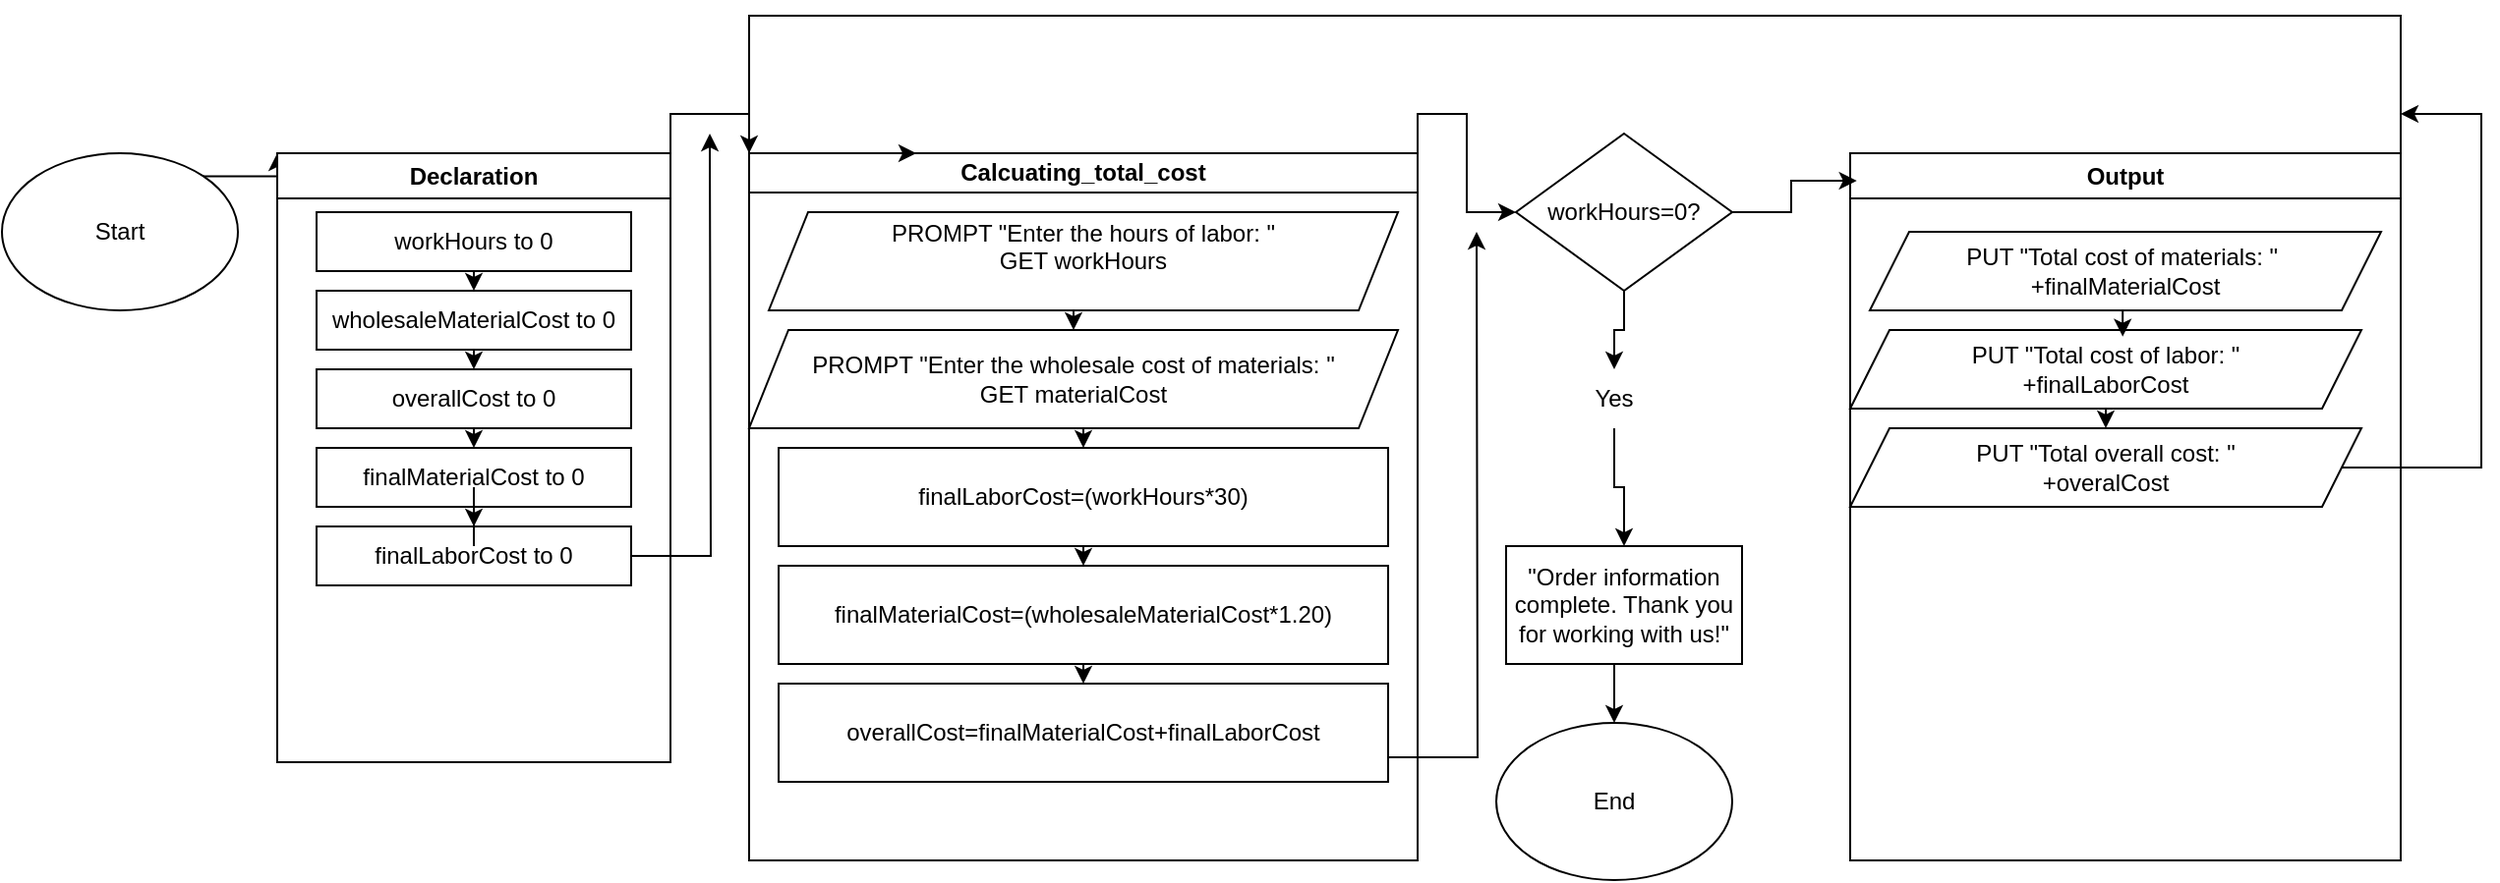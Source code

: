 <mxfile version="28.2.0">
  <diagram name="Page-1" id="N33fwwnkQMy7bgpvIE5g">
    <mxGraphModel grid="1" page="1" gridSize="10" guides="1" tooltips="1" connect="1" arrows="1" fold="1" pageScale="1" pageWidth="850" pageHeight="1100" math="0" shadow="0">
      <root>
        <mxCell id="0" />
        <mxCell id="1" parent="0" />
        <mxCell id="AS0qvoNGoM10aMB2myEc-37" style="edgeStyle=orthogonalEdgeStyle;rounded=0;orthogonalLoop=1;jettySize=auto;html=1;exitX=1;exitY=0;exitDx=0;exitDy=0;entryX=0;entryY=0;entryDx=0;entryDy=0;" edge="1" parent="1" source="AS0qvoNGoM10aMB2myEc-1" target="AS0qvoNGoM10aMB2myEc-2">
          <mxGeometry relative="1" as="geometry" />
        </mxCell>
        <mxCell id="AS0qvoNGoM10aMB2myEc-1" value="Start" style="ellipse;whiteSpace=wrap;html=1;" vertex="1" parent="1">
          <mxGeometry x="320" y="60" width="120" height="80" as="geometry" />
        </mxCell>
        <mxCell id="AS0qvoNGoM10aMB2myEc-36" style="edgeStyle=orthogonalEdgeStyle;rounded=0;orthogonalLoop=1;jettySize=auto;html=1;exitX=1;exitY=0;exitDx=0;exitDy=0;entryX=0;entryY=0;entryDx=0;entryDy=0;" edge="1" parent="1" source="AS0qvoNGoM10aMB2myEc-2" target="AS0qvoNGoM10aMB2myEc-6">
          <mxGeometry relative="1" as="geometry" />
        </mxCell>
        <mxCell id="AS0qvoNGoM10aMB2myEc-2" value="Declaration" style="swimlane;whiteSpace=wrap;html=1;" vertex="1" parent="1">
          <mxGeometry x="460" y="60" width="200" height="310" as="geometry" />
        </mxCell>
        <mxCell id="AS0qvoNGoM10aMB2myEc-31" style="edgeStyle=orthogonalEdgeStyle;rounded=0;orthogonalLoop=1;jettySize=auto;html=1;exitX=0.5;exitY=1;exitDx=0;exitDy=0;entryX=0.5;entryY=0;entryDx=0;entryDy=0;" edge="1" parent="AS0qvoNGoM10aMB2myEc-2" source="AS0qvoNGoM10aMB2myEc-3" target="AS0qvoNGoM10aMB2myEc-4">
          <mxGeometry relative="1" as="geometry" />
        </mxCell>
        <mxCell id="AS0qvoNGoM10aMB2myEc-3" value="workHours to 0" style="rounded=0;whiteSpace=wrap;html=1;" vertex="1" parent="AS0qvoNGoM10aMB2myEc-2">
          <mxGeometry x="20" y="30" width="160" height="30" as="geometry" />
        </mxCell>
        <mxCell id="AS0qvoNGoM10aMB2myEc-32" style="edgeStyle=orthogonalEdgeStyle;rounded=0;orthogonalLoop=1;jettySize=auto;html=1;exitX=0.5;exitY=1;exitDx=0;exitDy=0;entryX=0.5;entryY=0;entryDx=0;entryDy=0;" edge="1" parent="AS0qvoNGoM10aMB2myEc-2" source="AS0qvoNGoM10aMB2myEc-4" target="AS0qvoNGoM10aMB2myEc-5">
          <mxGeometry relative="1" as="geometry" />
        </mxCell>
        <mxCell id="AS0qvoNGoM10aMB2myEc-4" value="wholesaleMaterialCost to 0" style="rounded=0;whiteSpace=wrap;html=1;" vertex="1" parent="AS0qvoNGoM10aMB2myEc-2">
          <mxGeometry x="20" y="70" width="160" height="30" as="geometry" />
        </mxCell>
        <mxCell id="AS0qvoNGoM10aMB2myEc-33" style="edgeStyle=orthogonalEdgeStyle;rounded=0;orthogonalLoop=1;jettySize=auto;html=1;exitX=0.5;exitY=1;exitDx=0;exitDy=0;entryX=0.5;entryY=0;entryDx=0;entryDy=0;" edge="1" parent="AS0qvoNGoM10aMB2myEc-2" source="AS0qvoNGoM10aMB2myEc-5" target="AS0qvoNGoM10aMB2myEc-13">
          <mxGeometry relative="1" as="geometry" />
        </mxCell>
        <mxCell id="AS0qvoNGoM10aMB2myEc-5" value="overallCost to 0" style="rounded=0;whiteSpace=wrap;html=1;" vertex="1" parent="AS0qvoNGoM10aMB2myEc-2">
          <mxGeometry x="20" y="110" width="160" height="30" as="geometry" />
        </mxCell>
        <mxCell id="AS0qvoNGoM10aMB2myEc-13" value="finalMaterialCost&amp;nbsp;&lt;span style=&quot;color: rgba(0, 0, 0, 0); font-family: monospace; font-size: 0px; text-align: start; text-wrap-mode: nowrap;&quot;&gt;%3CmxGraphModel%3E%3Croot%3E%3CmxCell%20id%3D%220%22%2F%3E%3CmxCell%20id%3D%221%22%20parent%3D%220%22%2F%3E%3CmxCell%20id%3D%222%22%20value%3D%22overalCost%20to%200%22%20style%3D%22rounded%3D0%3BwhiteSpace%3Dwrap%3Bhtml%3D1%3B%22%20vertex%3D%221%22%20parent%3D%221%22%3E%3CmxGeometry%20x%3D%22480%22%20y%3D%22170%22%20width%3D%22160%22%20height%3D%2230%22%20as%3D%22geometry%22%2F%3E%3C%2FmxCell%3E%3C%2Froot%3E%3C%2FmxGraphModel%3E&lt;/span&gt;to 0" style="rounded=0;whiteSpace=wrap;html=1;" vertex="1" parent="AS0qvoNGoM10aMB2myEc-2">
          <mxGeometry x="20" y="150" width="160" height="30" as="geometry" />
        </mxCell>
        <mxCell id="AS0qvoNGoM10aMB2myEc-25" style="edgeStyle=orthogonalEdgeStyle;rounded=0;orthogonalLoop=1;jettySize=auto;html=1;exitX=1;exitY=0;exitDx=0;exitDy=0;entryX=0;entryY=0.5;entryDx=0;entryDy=0;" edge="1" parent="1" source="AS0qvoNGoM10aMB2myEc-6" target="AS0qvoNGoM10aMB2myEc-17">
          <mxGeometry relative="1" as="geometry" />
        </mxCell>
        <mxCell id="AS0qvoNGoM10aMB2myEc-6" value="Calcuating_total_cost" style="swimlane;whiteSpace=wrap;html=1;startSize=20;" vertex="1" parent="1">
          <mxGeometry x="700" y="60" width="340" height="360" as="geometry" />
        </mxCell>
        <mxCell id="AS0qvoNGoM10aMB2myEc-26" style="edgeStyle=orthogonalEdgeStyle;rounded=0;orthogonalLoop=1;jettySize=auto;html=1;exitX=0.5;exitY=1;exitDx=0;exitDy=0;entryX=0.5;entryY=0;entryDx=0;entryDy=0;" edge="1" parent="AS0qvoNGoM10aMB2myEc-6">
          <mxGeometry relative="1" as="geometry">
            <mxPoint x="165" y="80" as="sourcePoint" />
            <mxPoint x="165" y="90" as="targetPoint" />
          </mxGeometry>
        </mxCell>
        <mxCell id="AS0qvoNGoM10aMB2myEc-27" style="edgeStyle=orthogonalEdgeStyle;rounded=0;orthogonalLoop=1;jettySize=auto;html=1;exitX=0.5;exitY=1;exitDx=0;exitDy=0;entryX=0.5;entryY=0;entryDx=0;entryDy=0;" edge="1" parent="AS0qvoNGoM10aMB2myEc-6" target="AS0qvoNGoM10aMB2myEc-15">
          <mxGeometry relative="1" as="geometry">
            <mxPoint x="165" y="140" as="sourcePoint" />
          </mxGeometry>
        </mxCell>
        <mxCell id="AS0qvoNGoM10aMB2myEc-29" style="edgeStyle=orthogonalEdgeStyle;rounded=0;orthogonalLoop=1;jettySize=auto;html=1;exitX=0.5;exitY=1;exitDx=0;exitDy=0;entryX=0.5;entryY=0;entryDx=0;entryDy=0;" edge="1" parent="AS0qvoNGoM10aMB2myEc-6" source="AS0qvoNGoM10aMB2myEc-7" target="AS0qvoNGoM10aMB2myEc-16">
          <mxGeometry relative="1" as="geometry" />
        </mxCell>
        <mxCell id="AS0qvoNGoM10aMB2myEc-7" value="finalMaterialCost=(wholesaleMaterialCost*1.20)" style="rounded=0;whiteSpace=wrap;html=1;" vertex="1" parent="AS0qvoNGoM10aMB2myEc-6">
          <mxGeometry x="15" y="210" width="310" height="50" as="geometry" />
        </mxCell>
        <mxCell id="AS0qvoNGoM10aMB2myEc-28" style="edgeStyle=orthogonalEdgeStyle;rounded=0;orthogonalLoop=1;jettySize=auto;html=1;exitX=0.5;exitY=1;exitDx=0;exitDy=0;entryX=0.5;entryY=0;entryDx=0;entryDy=0;" edge="1" parent="AS0qvoNGoM10aMB2myEc-6" source="AS0qvoNGoM10aMB2myEc-15" target="AS0qvoNGoM10aMB2myEc-7">
          <mxGeometry relative="1" as="geometry" />
        </mxCell>
        <mxCell id="AS0qvoNGoM10aMB2myEc-15" value="finalLaborCost=(workHours*30)" style="rounded=0;whiteSpace=wrap;html=1;" vertex="1" parent="AS0qvoNGoM10aMB2myEc-6">
          <mxGeometry x="15" y="150" width="310" height="50" as="geometry" />
        </mxCell>
        <mxCell id="AS0qvoNGoM10aMB2myEc-30" style="edgeStyle=orthogonalEdgeStyle;rounded=0;orthogonalLoop=1;jettySize=auto;html=1;exitX=1;exitY=0.75;exitDx=0;exitDy=0;" edge="1" parent="AS0qvoNGoM10aMB2myEc-6" source="AS0qvoNGoM10aMB2myEc-16">
          <mxGeometry relative="1" as="geometry">
            <mxPoint x="370" y="40" as="targetPoint" />
          </mxGeometry>
        </mxCell>
        <mxCell id="AS0qvoNGoM10aMB2myEc-16" value="overallCost=finalMaterialCost+finalLaborCost" style="rounded=0;whiteSpace=wrap;html=1;" vertex="1" parent="AS0qvoNGoM10aMB2myEc-6">
          <mxGeometry x="15" y="270" width="310" height="50" as="geometry" />
        </mxCell>
        <mxCell id="AS0qvoNGoM10aMB2myEc-41" value="PROMPT &quot;Enter the hours of labor: &quot;&lt;div&gt;GET workHours&lt;br&gt;&lt;div&gt;&lt;br&gt;&lt;/div&gt;&lt;/div&gt;" style="shape=parallelogram;perimeter=parallelogramPerimeter;whiteSpace=wrap;html=1;fixedSize=1;" vertex="1" parent="AS0qvoNGoM10aMB2myEc-6">
          <mxGeometry x="10" y="30" width="320" height="50" as="geometry" />
        </mxCell>
        <mxCell id="AS0qvoNGoM10aMB2myEc-42" value="PROMPT &quot;Enter the wholesale cost of materials: &quot;&lt;div&gt;GET materialCost&lt;/div&gt;" style="shape=parallelogram;perimeter=parallelogramPerimeter;whiteSpace=wrap;html=1;fixedSize=1;" vertex="1" parent="AS0qvoNGoM10aMB2myEc-6">
          <mxGeometry y="90" width="330" height="50" as="geometry" />
        </mxCell>
        <mxCell id="AS0qvoNGoM10aMB2myEc-35" style="edgeStyle=orthogonalEdgeStyle;rounded=0;orthogonalLoop=1;jettySize=auto;html=1;exitX=1;exitY=0.5;exitDx=0;exitDy=0;" edge="1" parent="1" source="AS0qvoNGoM10aMB2myEc-14">
          <mxGeometry relative="1" as="geometry">
            <mxPoint x="680" y="50" as="targetPoint" />
          </mxGeometry>
        </mxCell>
        <mxCell id="AS0qvoNGoM10aMB2myEc-14" value="finalLaborCost to 0" style="rounded=0;whiteSpace=wrap;html=1;" vertex="1" parent="1">
          <mxGeometry x="480" y="250" width="160" height="30" as="geometry" />
        </mxCell>
        <mxCell id="AS0qvoNGoM10aMB2myEc-21" style="edgeStyle=orthogonalEdgeStyle;rounded=0;orthogonalLoop=1;jettySize=auto;html=1;exitX=0.5;exitY=1;exitDx=0;exitDy=0;" edge="1" parent="1" source="AS0qvoNGoM10aMB2myEc-17" target="AS0qvoNGoM10aMB2myEc-20">
          <mxGeometry relative="1" as="geometry" />
        </mxCell>
        <mxCell id="AS0qvoNGoM10aMB2myEc-17" value="workHours=0?" style="rhombus;whiteSpace=wrap;html=1;" vertex="1" parent="1">
          <mxGeometry x="1090" y="50" width="110" height="80" as="geometry" />
        </mxCell>
        <mxCell id="AS0qvoNGoM10aMB2myEc-19" value="End" style="ellipse;whiteSpace=wrap;html=1;" vertex="1" parent="1">
          <mxGeometry x="1080" y="350" width="120" height="80" as="geometry" />
        </mxCell>
        <mxCell id="AS0qvoNGoM10aMB2myEc-23" style="edgeStyle=orthogonalEdgeStyle;rounded=0;orthogonalLoop=1;jettySize=auto;html=1;exitX=0.5;exitY=1;exitDx=0;exitDy=0;" edge="1" parent="1" source="AS0qvoNGoM10aMB2myEc-20" target="AS0qvoNGoM10aMB2myEc-22">
          <mxGeometry relative="1" as="geometry" />
        </mxCell>
        <mxCell id="AS0qvoNGoM10aMB2myEc-20" value="Yes" style="text;html=1;align=center;verticalAlign=middle;whiteSpace=wrap;rounded=0;" vertex="1" parent="1">
          <mxGeometry x="1110" y="170" width="60" height="30" as="geometry" />
        </mxCell>
        <mxCell id="AS0qvoNGoM10aMB2myEc-24" style="edgeStyle=orthogonalEdgeStyle;rounded=0;orthogonalLoop=1;jettySize=auto;html=1;exitX=0.5;exitY=1;exitDx=0;exitDy=0;entryX=0.5;entryY=0;entryDx=0;entryDy=0;" edge="1" parent="1" source="AS0qvoNGoM10aMB2myEc-22" target="AS0qvoNGoM10aMB2myEc-19">
          <mxGeometry relative="1" as="geometry" />
        </mxCell>
        <mxCell id="AS0qvoNGoM10aMB2myEc-22" value="&quot;Order information complete. Thank you for working with us!&quot;" style="rounded=0;whiteSpace=wrap;html=1;" vertex="1" parent="1">
          <mxGeometry x="1085" y="260" width="120" height="60" as="geometry" />
        </mxCell>
        <mxCell id="AS0qvoNGoM10aMB2myEc-34" style="edgeStyle=orthogonalEdgeStyle;rounded=0;orthogonalLoop=1;jettySize=auto;html=1;exitX=0.5;exitY=1;exitDx=0;exitDy=0;" edge="1" parent="1" source="AS0qvoNGoM10aMB2myEc-13" target="AS0qvoNGoM10aMB2myEc-14">
          <mxGeometry relative="1" as="geometry" />
        </mxCell>
        <mxCell id="AS0qvoNGoM10aMB2myEc-47" style="edgeStyle=orthogonalEdgeStyle;rounded=0;orthogonalLoop=1;jettySize=auto;html=1;exitX=1;exitY=0;exitDx=0;exitDy=0;entryX=0.25;entryY=0;entryDx=0;entryDy=0;" edge="1" parent="1" source="AS0qvoNGoM10aMB2myEc-38" target="AS0qvoNGoM10aMB2myEc-6">
          <mxGeometry relative="1" as="geometry">
            <Array as="points">
              <mxPoint x="1540" y="-10" />
              <mxPoint x="700" y="-10" />
              <mxPoint x="700" y="60" />
            </Array>
          </mxGeometry>
        </mxCell>
        <mxCell id="AS0qvoNGoM10aMB2myEc-38" value="Output" style="swimlane;whiteSpace=wrap;html=1;" vertex="1" parent="1">
          <mxGeometry x="1260" y="60" width="280" height="360" as="geometry" />
        </mxCell>
        <mxCell id="AS0qvoNGoM10aMB2myEc-40" value="PUT &quot;Total cost of materials: &quot;&amp;nbsp;&lt;div&gt;+finalMaterialCost&lt;/div&gt;" style="shape=parallelogram;perimeter=parallelogramPerimeter;whiteSpace=wrap;html=1;fixedSize=1;" vertex="1" parent="AS0qvoNGoM10aMB2myEc-38">
          <mxGeometry x="10" y="40" width="260" height="40" as="geometry" />
        </mxCell>
        <mxCell id="AS0qvoNGoM10aMB2myEc-46" style="edgeStyle=orthogonalEdgeStyle;rounded=0;orthogonalLoop=1;jettySize=auto;html=1;exitX=0.5;exitY=1;exitDx=0;exitDy=0;entryX=0.5;entryY=0;entryDx=0;entryDy=0;" edge="1" parent="AS0qvoNGoM10aMB2myEc-38" source="AS0qvoNGoM10aMB2myEc-43" target="AS0qvoNGoM10aMB2myEc-44">
          <mxGeometry relative="1" as="geometry" />
        </mxCell>
        <mxCell id="AS0qvoNGoM10aMB2myEc-43" value="PUT &quot;Total cost of labor: &quot;&lt;div&gt;+finalLaborCost&lt;/div&gt;" style="shape=parallelogram;perimeter=parallelogramPerimeter;whiteSpace=wrap;html=1;fixedSize=1;" vertex="1" parent="AS0qvoNGoM10aMB2myEc-38">
          <mxGeometry y="90" width="260" height="40" as="geometry" />
        </mxCell>
        <mxCell id="AS0qvoNGoM10aMB2myEc-48" style="edgeStyle=orthogonalEdgeStyle;rounded=0;orthogonalLoop=1;jettySize=auto;html=1;exitX=1;exitY=0.5;exitDx=0;exitDy=0;" edge="1" parent="AS0qvoNGoM10aMB2myEc-38" source="AS0qvoNGoM10aMB2myEc-44">
          <mxGeometry relative="1" as="geometry">
            <mxPoint x="280" y="-20" as="targetPoint" />
            <Array as="points">
              <mxPoint x="321" y="160" />
              <mxPoint x="321" y="-20" />
            </Array>
          </mxGeometry>
        </mxCell>
        <mxCell id="AS0qvoNGoM10aMB2myEc-44" value="PUT &quot;Total overall cost: &quot;&lt;div&gt;+overalCost&lt;/div&gt;" style="shape=parallelogram;perimeter=parallelogramPerimeter;whiteSpace=wrap;html=1;fixedSize=1;" vertex="1" parent="AS0qvoNGoM10aMB2myEc-38">
          <mxGeometry y="140" width="260" height="40" as="geometry" />
        </mxCell>
        <mxCell id="AS0qvoNGoM10aMB2myEc-45" style="edgeStyle=orthogonalEdgeStyle;rounded=0;orthogonalLoop=1;jettySize=auto;html=1;exitX=0.5;exitY=1;exitDx=0;exitDy=0;entryX=0.533;entryY=0.083;entryDx=0;entryDy=0;entryPerimeter=0;" edge="1" parent="AS0qvoNGoM10aMB2myEc-38" source="AS0qvoNGoM10aMB2myEc-40" target="AS0qvoNGoM10aMB2myEc-43">
          <mxGeometry relative="1" as="geometry" />
        </mxCell>
        <mxCell id="AS0qvoNGoM10aMB2myEc-39" style="edgeStyle=orthogonalEdgeStyle;rounded=0;orthogonalLoop=1;jettySize=auto;html=1;exitX=1;exitY=0.5;exitDx=0;exitDy=0;entryX=0.012;entryY=0.039;entryDx=0;entryDy=0;entryPerimeter=0;" edge="1" parent="1" source="AS0qvoNGoM10aMB2myEc-17" target="AS0qvoNGoM10aMB2myEc-38">
          <mxGeometry relative="1" as="geometry" />
        </mxCell>
      </root>
    </mxGraphModel>
  </diagram>
</mxfile>
